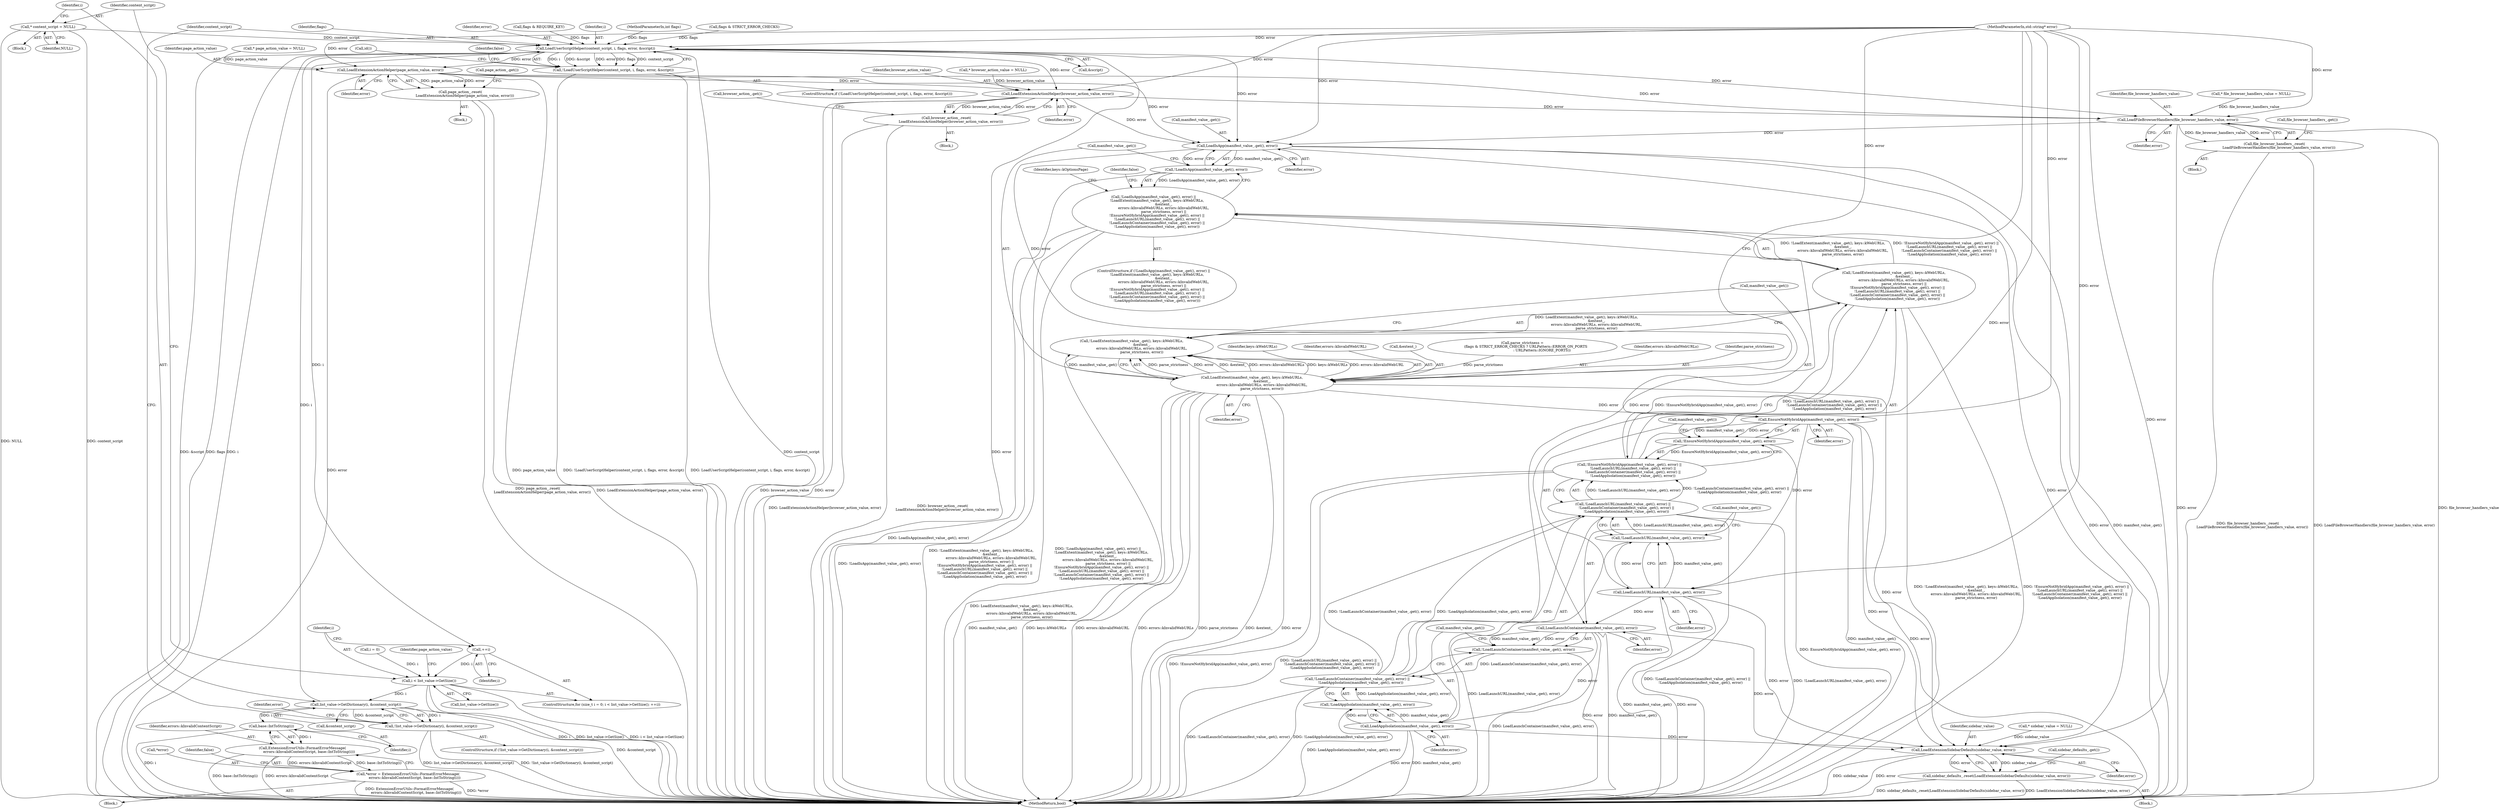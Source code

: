 digraph "0_Chrome_c63f2b7fe4fe2977f858a8e36d5f48db17eff2e7_30@pointer" {
"1001053" [label="(Call,* content_script = NULL)"];
"1001075" [label="(Call,LoadUserScriptHelper(content_script, i, flags, error, &script))"];
"1001049" [label="(Call,++i)"];
"1001046" [label="(Call,i < list_value->GetSize())"];
"1001058" [label="(Call,list_value->GetDictionary(i, &content_script))"];
"1001057" [label="(Call,!list_value->GetDictionary(i, &content_script))"];
"1001068" [label="(Call,base::IntToString(i))"];
"1001066" [label="(Call,ExtensionErrorUtils::FormatErrorMessage(\n            errors::kInvalidContentScript, base::IntToString(i)))"];
"1001063" [label="(Call,*error = ExtensionErrorUtils::FormatErrorMessage(\n            errors::kInvalidContentScript, base::IntToString(i)))"];
"1001074" [label="(Call,!LoadUserScriptHelper(content_script, i, flags, error, &script))"];
"1001178" [label="(Call,LoadExtensionActionHelper(page_action_value, error))"];
"1001177" [label="(Call,page_action_.reset(\n        LoadExtensionActionHelper(page_action_value, error)))"];
"1001208" [label="(Call,LoadExtensionActionHelper(browser_action_value, error))"];
"1001207" [label="(Call,browser_action_.reset(\n        LoadExtensionActionHelper(browser_action_value, error)))"];
"1001238" [label="(Call,LoadFileBrowserHandlers(file_browser_handlers_value, error))"];
"1001237" [label="(Call,file_browser_handlers_.reset(\n        LoadFileBrowserHandlers(file_browser_handlers_value, error)))"];
"1001249" [label="(Call,LoadIsApp(manifest_value_.get(), error))"];
"1001248" [label="(Call,!LoadIsApp(manifest_value_.get(), error))"];
"1001247" [label="(Call,!LoadIsApp(manifest_value_.get(), error) ||\n      !LoadExtent(manifest_value_.get(), keys::kWebURLs,\n                  &extent_,\n                  errors::kInvalidWebURLs, errors::kInvalidWebURL,\n                  parse_strictness, error) ||\n      !EnsureNotHybridApp(manifest_value_.get(), error) ||\n      !LoadLaunchURL(manifest_value_.get(), error) ||\n      !LoadLaunchContainer(manifest_value_.get(), error) ||\n      !LoadAppIsolation(manifest_value_.get(), error))"];
"1001254" [label="(Call,LoadExtent(manifest_value_.get(), keys::kWebURLs,\n                  &extent_,\n                  errors::kInvalidWebURLs, errors::kInvalidWebURL,\n                  parse_strictness, error))"];
"1001253" [label="(Call,!LoadExtent(manifest_value_.get(), keys::kWebURLs,\n                  &extent_,\n                  errors::kInvalidWebURLs, errors::kInvalidWebURL,\n                  parse_strictness, error))"];
"1001252" [label="(Call,!LoadExtent(manifest_value_.get(), keys::kWebURLs,\n                  &extent_,\n                  errors::kInvalidWebURLs, errors::kInvalidWebURL,\n                  parse_strictness, error) ||\n      !EnsureNotHybridApp(manifest_value_.get(), error) ||\n      !LoadLaunchURL(manifest_value_.get(), error) ||\n      !LoadLaunchContainer(manifest_value_.get(), error) ||\n      !LoadAppIsolation(manifest_value_.get(), error))"];
"1001265" [label="(Call,EnsureNotHybridApp(manifest_value_.get(), error))"];
"1001264" [label="(Call,!EnsureNotHybridApp(manifest_value_.get(), error))"];
"1001263" [label="(Call,!EnsureNotHybridApp(manifest_value_.get(), error) ||\n      !LoadLaunchURL(manifest_value_.get(), error) ||\n      !LoadLaunchContainer(manifest_value_.get(), error) ||\n      !LoadAppIsolation(manifest_value_.get(), error))"];
"1001270" [label="(Call,LoadLaunchURL(manifest_value_.get(), error))"];
"1001269" [label="(Call,!LoadLaunchURL(manifest_value_.get(), error))"];
"1001268" [label="(Call,!LoadLaunchURL(manifest_value_.get(), error) ||\n      !LoadLaunchContainer(manifest_value_.get(), error) ||\n      !LoadAppIsolation(manifest_value_.get(), error))"];
"1001275" [label="(Call,LoadLaunchContainer(manifest_value_.get(), error))"];
"1001274" [label="(Call,!LoadLaunchContainer(manifest_value_.get(), error))"];
"1001273" [label="(Call,!LoadLaunchContainer(manifest_value_.get(), error) ||\n      !LoadAppIsolation(manifest_value_.get(), error))"];
"1001279" [label="(Call,LoadAppIsolation(manifest_value_.get(), error))"];
"1001278" [label="(Call,!LoadAppIsolation(manifest_value_.get(), error))"];
"1002141" [label="(Call,LoadExtensionSidebarDefaults(sidebar_value, error))"];
"1002140" [label="(Call,sidebar_defaults_.reset(LoadExtensionSidebarDefaults(sidebar_value, error)))"];
"1001079" [label="(Identifier,error)"];
"1001062" [label="(Block,)"];
"1001269" [label="(Call,!LoadLaunchURL(manifest_value_.get(), error))"];
"1001213" [label="(Call,browser_action_.get())"];
"1001041" [label="(ControlStructure,for (size_t i = 0; i < list_value->GetSize(); ++i))"];
"1001270" [label="(Call,LoadLaunchURL(manifest_value_.get(), error))"];
"1001065" [label="(Identifier,error)"];
"1001066" [label="(Call,ExtensionErrorUtils::FormatErrorMessage(\n            errors::kInvalidContentScript, base::IntToString(i)))"];
"1001255" [label="(Call,manifest_value_.get())"];
"1000156" [label="(Call,flags & REQUIRE_KEY)"];
"1001059" [label="(Identifier,i)"];
"1001050" [label="(Identifier,i)"];
"1001049" [label="(Call,++i)"];
"1001080" [label="(Call,&script)"];
"1001060" [label="(Call,&content_script)"];
"1000110" [label="(MethodParameterIn,std::string* error)"];
"1001047" [label="(Identifier,i)"];
"1001043" [label="(Call,i = 0)"];
"1001271" [label="(Call,manifest_value_.get())"];
"1001176" [label="(Block,)"];
"1001256" [label="(Identifier,keys::kWebURLs)"];
"1001179" [label="(Identifier,page_action_value)"];
"1002448" [label="(MethodReturn,bool)"];
"1001239" [label="(Identifier,file_browser_handlers_value)"];
"1001264" [label="(Call,!EnsureNotHybridApp(manifest_value_.get(), error))"];
"1001287" [label="(Identifier,keys::kOptionsPage)"];
"1001260" [label="(Identifier,errors::kInvalidWebURL)"];
"1001064" [label="(Call,*error)"];
"1002142" [label="(Identifier,sidebar_value)"];
"1001077" [label="(Identifier,i)"];
"1001247" [label="(Call,!LoadIsApp(manifest_value_.get(), error) ||\n      !LoadExtent(manifest_value_.get(), keys::kWebURLs,\n                  &extent_,\n                  errors::kInvalidWebURLs, errors::kInvalidWebURL,\n                  parse_strictness, error) ||\n      !EnsureNotHybridApp(manifest_value_.get(), error) ||\n      !LoadLaunchURL(manifest_value_.get(), error) ||\n      !LoadLaunchContainer(manifest_value_.get(), error) ||\n      !LoadAppIsolation(manifest_value_.get(), error))"];
"1001071" [label="(Identifier,false)"];
"1001273" [label="(Call,!LoadLaunchContainer(manifest_value_.get(), error) ||\n      !LoadAppIsolation(manifest_value_.get(), error))"];
"1001274" [label="(Call,!LoadLaunchContainer(manifest_value_.get(), error))"];
"1001097" [label="(Identifier,page_action_value)"];
"1001058" [label="(Call,list_value->GetDictionary(i, &content_script))"];
"1001249" [label="(Call,LoadIsApp(manifest_value_.get(), error))"];
"1001207" [label="(Call,browser_action_.reset(\n        LoadExtensionActionHelper(browser_action_value, error)))"];
"1001068" [label="(Call,base::IntToString(i))"];
"1001279" [label="(Call,LoadAppIsolation(manifest_value_.get(), error))"];
"1001221" [label="(Call,* file_browser_handlers_value = NULL)"];
"1001073" [label="(ControlStructure,if (!LoadUserScriptHelper(content_script, i, flags, error, &script)))"];
"1001177" [label="(Call,page_action_.reset(\n        LoadExtensionActionHelper(page_action_value, error)))"];
"1001051" [label="(Block,)"];
"1001085" [label="(Call,id())"];
"1001272" [label="(Identifier,error)"];
"1001281" [label="(Identifier,error)"];
"1001210" [label="(Identifier,error)"];
"1001246" [label="(ControlStructure,if (!LoadIsApp(manifest_value_.get(), error) ||\n      !LoadExtent(manifest_value_.get(), keys::kWebURLs,\n                  &extent_,\n                  errors::kInvalidWebURLs, errors::kInvalidWebURL,\n                  parse_strictness, error) ||\n      !EnsureNotHybridApp(manifest_value_.get(), error) ||\n      !LoadLaunchURL(manifest_value_.get(), error) ||\n      !LoadLaunchContainer(manifest_value_.get(), error) ||\n      !LoadAppIsolation(manifest_value_.get(), error)))"];
"1001275" [label="(Call,LoadLaunchContainer(manifest_value_.get(), error))"];
"1001183" [label="(Call,page_action_.get())"];
"1001253" [label="(Call,!LoadExtent(manifest_value_.get(), keys::kWebURLs,\n                  &extent_,\n                  errors::kInvalidWebURLs, errors::kInvalidWebURL,\n                  parse_strictness, error))"];
"1002146" [label="(Call,sidebar_defaults_.get())"];
"1001267" [label="(Identifier,error)"];
"1001284" [label="(Identifier,false)"];
"1001057" [label="(Call,!list_value->GetDictionary(i, &content_script))"];
"1001238" [label="(Call,LoadFileBrowserHandlers(file_browser_handlers_value, error))"];
"1001240" [label="(Identifier,error)"];
"1001257" [label="(Call,&extent_)"];
"1001266" [label="(Call,manifest_value_.get())"];
"1002113" [label="(Call,* sidebar_value = NULL)"];
"1001067" [label="(Identifier,errors::kInvalidContentScript)"];
"1001069" [label="(Identifier,i)"];
"1001251" [label="(Identifier,error)"];
"1001280" [label="(Call,manifest_value_.get())"];
"1000109" [label="(MethodParameterIn,int flags)"];
"1000113" [label="(Call,parse_strictness =\n      (flags & STRICT_ERROR_CHECKS ? URLPattern::ERROR_ON_PORTS\n                                   : URLPattern::IGNORE_PORTS))"];
"1001237" [label="(Call,file_browser_handlers_.reset(\n        LoadFileBrowserHandlers(file_browser_handlers_value, error)))"];
"1001209" [label="(Identifier,browser_action_value)"];
"1001262" [label="(Identifier,error)"];
"1001076" [label="(Identifier,content_script)"];
"1001277" [label="(Identifier,error)"];
"1000116" [label="(Call,flags & STRICT_ERROR_CHECKS)"];
"1001056" [label="(ControlStructure,if (!list_value->GetDictionary(i, &content_script)))"];
"1001278" [label="(Call,!LoadAppIsolation(manifest_value_.get(), error))"];
"1002141" [label="(Call,LoadExtensionSidebarDefaults(sidebar_value, error))"];
"1001250" [label="(Call,manifest_value_.get())"];
"1001074" [label="(Call,!LoadUserScriptHelper(content_script, i, flags, error, &script))"];
"1001083" [label="(Identifier,false)"];
"1001180" [label="(Identifier,error)"];
"1001248" [label="(Call,!LoadIsApp(manifest_value_.get(), error))"];
"1001055" [label="(Identifier,NULL)"];
"1001219" [label="(Block,)"];
"1001053" [label="(Call,* content_script = NULL)"];
"1001259" [label="(Identifier,errors::kInvalidWebURLs)"];
"1001054" [label="(Identifier,content_script)"];
"1001096" [label="(Call,* page_action_value = NULL)"];
"1001046" [label="(Call,i < list_value->GetSize())"];
"1001265" [label="(Call,EnsureNotHybridApp(manifest_value_.get(), error))"];
"1001191" [label="(Call,* browser_action_value = NULL)"];
"1001243" [label="(Call,file_browser_handlers_.get())"];
"1001254" [label="(Call,LoadExtent(manifest_value_.get(), keys::kWebURLs,\n                  &extent_,\n                  errors::kInvalidWebURLs, errors::kInvalidWebURL,\n                  parse_strictness, error))"];
"1001075" [label="(Call,LoadUserScriptHelper(content_script, i, flags, error, &script))"];
"1001252" [label="(Call,!LoadExtent(manifest_value_.get(), keys::kWebURLs,\n                  &extent_,\n                  errors::kInvalidWebURLs, errors::kInvalidWebURL,\n                  parse_strictness, error) ||\n      !EnsureNotHybridApp(manifest_value_.get(), error) ||\n      !LoadLaunchURL(manifest_value_.get(), error) ||\n      !LoadLaunchContainer(manifest_value_.get(), error) ||\n      !LoadAppIsolation(manifest_value_.get(), error))"];
"1001263" [label="(Call,!EnsureNotHybridApp(manifest_value_.get(), error) ||\n      !LoadLaunchURL(manifest_value_.get(), error) ||\n      !LoadLaunchContainer(manifest_value_.get(), error) ||\n      !LoadAppIsolation(manifest_value_.get(), error))"];
"1001268" [label="(Call,!LoadLaunchURL(manifest_value_.get(), error) ||\n      !LoadLaunchContainer(manifest_value_.get(), error) ||\n      !LoadAppIsolation(manifest_value_.get(), error))"];
"1001208" [label="(Call,LoadExtensionActionHelper(browser_action_value, error))"];
"1001189" [label="(Block,)"];
"1001276" [label="(Call,manifest_value_.get())"];
"1001178" [label="(Call,LoadExtensionActionHelper(page_action_value, error))"];
"1001063" [label="(Call,*error = ExtensionErrorUtils::FormatErrorMessage(\n            errors::kInvalidContentScript, base::IntToString(i)))"];
"1001078" [label="(Identifier,flags)"];
"1002143" [label="(Identifier,error)"];
"1002140" [label="(Call,sidebar_defaults_.reset(LoadExtensionSidebarDefaults(sidebar_value, error)))"];
"1001261" [label="(Identifier,parse_strictness)"];
"1002111" [label="(Block,)"];
"1001048" [label="(Call,list_value->GetSize())"];
"1001053" -> "1001051"  [label="AST: "];
"1001053" -> "1001055"  [label="CFG: "];
"1001054" -> "1001053"  [label="AST: "];
"1001055" -> "1001053"  [label="AST: "];
"1001059" -> "1001053"  [label="CFG: "];
"1001053" -> "1002448"  [label="DDG: NULL"];
"1001053" -> "1002448"  [label="DDG: content_script"];
"1001053" -> "1001075"  [label="DDG: content_script"];
"1001075" -> "1001074"  [label="AST: "];
"1001075" -> "1001080"  [label="CFG: "];
"1001076" -> "1001075"  [label="AST: "];
"1001077" -> "1001075"  [label="AST: "];
"1001078" -> "1001075"  [label="AST: "];
"1001079" -> "1001075"  [label="AST: "];
"1001080" -> "1001075"  [label="AST: "];
"1001074" -> "1001075"  [label="CFG: "];
"1001075" -> "1002448"  [label="DDG: &script"];
"1001075" -> "1002448"  [label="DDG: flags"];
"1001075" -> "1002448"  [label="DDG: i"];
"1001075" -> "1002448"  [label="DDG: content_script"];
"1001075" -> "1002448"  [label="DDG: error"];
"1001075" -> "1001049"  [label="DDG: i"];
"1001075" -> "1001074"  [label="DDG: i"];
"1001075" -> "1001074"  [label="DDG: &script"];
"1001075" -> "1001074"  [label="DDG: error"];
"1001075" -> "1001074"  [label="DDG: flags"];
"1001075" -> "1001074"  [label="DDG: content_script"];
"1001058" -> "1001075"  [label="DDG: i"];
"1000116" -> "1001075"  [label="DDG: flags"];
"1000156" -> "1001075"  [label="DDG: flags"];
"1000109" -> "1001075"  [label="DDG: flags"];
"1000110" -> "1001075"  [label="DDG: error"];
"1001075" -> "1001178"  [label="DDG: error"];
"1001075" -> "1001208"  [label="DDG: error"];
"1001075" -> "1001238"  [label="DDG: error"];
"1001075" -> "1001249"  [label="DDG: error"];
"1001049" -> "1001041"  [label="AST: "];
"1001049" -> "1001050"  [label="CFG: "];
"1001050" -> "1001049"  [label="AST: "];
"1001047" -> "1001049"  [label="CFG: "];
"1001049" -> "1001046"  [label="DDG: i"];
"1001046" -> "1001041"  [label="AST: "];
"1001046" -> "1001048"  [label="CFG: "];
"1001047" -> "1001046"  [label="AST: "];
"1001048" -> "1001046"  [label="AST: "];
"1001054" -> "1001046"  [label="CFG: "];
"1001097" -> "1001046"  [label="CFG: "];
"1001046" -> "1002448"  [label="DDG: i"];
"1001046" -> "1002448"  [label="DDG: list_value->GetSize()"];
"1001046" -> "1002448"  [label="DDG: i < list_value->GetSize()"];
"1001043" -> "1001046"  [label="DDG: i"];
"1001046" -> "1001058"  [label="DDG: i"];
"1001058" -> "1001057"  [label="AST: "];
"1001058" -> "1001060"  [label="CFG: "];
"1001059" -> "1001058"  [label="AST: "];
"1001060" -> "1001058"  [label="AST: "];
"1001057" -> "1001058"  [label="CFG: "];
"1001058" -> "1002448"  [label="DDG: &content_script"];
"1001058" -> "1001057"  [label="DDG: i"];
"1001058" -> "1001057"  [label="DDG: &content_script"];
"1001058" -> "1001068"  [label="DDG: i"];
"1001057" -> "1001056"  [label="AST: "];
"1001065" -> "1001057"  [label="CFG: "];
"1001076" -> "1001057"  [label="CFG: "];
"1001057" -> "1002448"  [label="DDG: !list_value->GetDictionary(i, &content_script)"];
"1001057" -> "1002448"  [label="DDG: list_value->GetDictionary(i, &content_script)"];
"1001068" -> "1001066"  [label="AST: "];
"1001068" -> "1001069"  [label="CFG: "];
"1001069" -> "1001068"  [label="AST: "];
"1001066" -> "1001068"  [label="CFG: "];
"1001068" -> "1002448"  [label="DDG: i"];
"1001068" -> "1001066"  [label="DDG: i"];
"1001066" -> "1001063"  [label="AST: "];
"1001067" -> "1001066"  [label="AST: "];
"1001063" -> "1001066"  [label="CFG: "];
"1001066" -> "1002448"  [label="DDG: base::IntToString(i)"];
"1001066" -> "1002448"  [label="DDG: errors::kInvalidContentScript"];
"1001066" -> "1001063"  [label="DDG: errors::kInvalidContentScript"];
"1001066" -> "1001063"  [label="DDG: base::IntToString(i)"];
"1001063" -> "1001062"  [label="AST: "];
"1001064" -> "1001063"  [label="AST: "];
"1001071" -> "1001063"  [label="CFG: "];
"1001063" -> "1002448"  [label="DDG: ExtensionErrorUtils::FormatErrorMessage(\n            errors::kInvalidContentScript, base::IntToString(i))"];
"1001063" -> "1002448"  [label="DDG: *error"];
"1001074" -> "1001073"  [label="AST: "];
"1001083" -> "1001074"  [label="CFG: "];
"1001085" -> "1001074"  [label="CFG: "];
"1001074" -> "1002448"  [label="DDG: LoadUserScriptHelper(content_script, i, flags, error, &script)"];
"1001074" -> "1002448"  [label="DDG: !LoadUserScriptHelper(content_script, i, flags, error, &script)"];
"1001178" -> "1001177"  [label="AST: "];
"1001178" -> "1001180"  [label="CFG: "];
"1001179" -> "1001178"  [label="AST: "];
"1001180" -> "1001178"  [label="AST: "];
"1001177" -> "1001178"  [label="CFG: "];
"1001178" -> "1002448"  [label="DDG: page_action_value"];
"1001178" -> "1002448"  [label="DDG: error"];
"1001178" -> "1001177"  [label="DDG: page_action_value"];
"1001178" -> "1001177"  [label="DDG: error"];
"1001096" -> "1001178"  [label="DDG: page_action_value"];
"1000110" -> "1001178"  [label="DDG: error"];
"1001178" -> "1001208"  [label="DDG: error"];
"1001178" -> "1001238"  [label="DDG: error"];
"1001178" -> "1001249"  [label="DDG: error"];
"1001177" -> "1001176"  [label="AST: "];
"1001183" -> "1001177"  [label="CFG: "];
"1001177" -> "1002448"  [label="DDG: page_action_.reset(\n        LoadExtensionActionHelper(page_action_value, error))"];
"1001177" -> "1002448"  [label="DDG: LoadExtensionActionHelper(page_action_value, error)"];
"1001208" -> "1001207"  [label="AST: "];
"1001208" -> "1001210"  [label="CFG: "];
"1001209" -> "1001208"  [label="AST: "];
"1001210" -> "1001208"  [label="AST: "];
"1001207" -> "1001208"  [label="CFG: "];
"1001208" -> "1002448"  [label="DDG: browser_action_value"];
"1001208" -> "1002448"  [label="DDG: error"];
"1001208" -> "1001207"  [label="DDG: browser_action_value"];
"1001208" -> "1001207"  [label="DDG: error"];
"1001191" -> "1001208"  [label="DDG: browser_action_value"];
"1000110" -> "1001208"  [label="DDG: error"];
"1001208" -> "1001238"  [label="DDG: error"];
"1001208" -> "1001249"  [label="DDG: error"];
"1001207" -> "1001189"  [label="AST: "];
"1001213" -> "1001207"  [label="CFG: "];
"1001207" -> "1002448"  [label="DDG: LoadExtensionActionHelper(browser_action_value, error)"];
"1001207" -> "1002448"  [label="DDG: browser_action_.reset(\n        LoadExtensionActionHelper(browser_action_value, error))"];
"1001238" -> "1001237"  [label="AST: "];
"1001238" -> "1001240"  [label="CFG: "];
"1001239" -> "1001238"  [label="AST: "];
"1001240" -> "1001238"  [label="AST: "];
"1001237" -> "1001238"  [label="CFG: "];
"1001238" -> "1002448"  [label="DDG: file_browser_handlers_value"];
"1001238" -> "1002448"  [label="DDG: error"];
"1001238" -> "1001237"  [label="DDG: file_browser_handlers_value"];
"1001238" -> "1001237"  [label="DDG: error"];
"1001221" -> "1001238"  [label="DDG: file_browser_handlers_value"];
"1000110" -> "1001238"  [label="DDG: error"];
"1001238" -> "1001249"  [label="DDG: error"];
"1001237" -> "1001219"  [label="AST: "];
"1001243" -> "1001237"  [label="CFG: "];
"1001237" -> "1002448"  [label="DDG: LoadFileBrowserHandlers(file_browser_handlers_value, error)"];
"1001237" -> "1002448"  [label="DDG: file_browser_handlers_.reset(\n        LoadFileBrowserHandlers(file_browser_handlers_value, error))"];
"1001249" -> "1001248"  [label="AST: "];
"1001249" -> "1001251"  [label="CFG: "];
"1001250" -> "1001249"  [label="AST: "];
"1001251" -> "1001249"  [label="AST: "];
"1001248" -> "1001249"  [label="CFG: "];
"1001249" -> "1002448"  [label="DDG: error"];
"1001249" -> "1002448"  [label="DDG: manifest_value_.get()"];
"1001249" -> "1001248"  [label="DDG: manifest_value_.get()"];
"1001249" -> "1001248"  [label="DDG: error"];
"1000110" -> "1001249"  [label="DDG: error"];
"1001249" -> "1001254"  [label="DDG: error"];
"1001249" -> "1002141"  [label="DDG: error"];
"1001248" -> "1001247"  [label="AST: "];
"1001255" -> "1001248"  [label="CFG: "];
"1001247" -> "1001248"  [label="CFG: "];
"1001248" -> "1002448"  [label="DDG: LoadIsApp(manifest_value_.get(), error)"];
"1001248" -> "1001247"  [label="DDG: LoadIsApp(manifest_value_.get(), error)"];
"1001247" -> "1001246"  [label="AST: "];
"1001247" -> "1001252"  [label="CFG: "];
"1001252" -> "1001247"  [label="AST: "];
"1001284" -> "1001247"  [label="CFG: "];
"1001287" -> "1001247"  [label="CFG: "];
"1001247" -> "1002448"  [label="DDG: !LoadIsApp(manifest_value_.get(), error) ||\n      !LoadExtent(manifest_value_.get(), keys::kWebURLs,\n                  &extent_,\n                  errors::kInvalidWebURLs, errors::kInvalidWebURL,\n                  parse_strictness, error) ||\n      !EnsureNotHybridApp(manifest_value_.get(), error) ||\n      !LoadLaunchURL(manifest_value_.get(), error) ||\n      !LoadLaunchContainer(manifest_value_.get(), error) ||\n      !LoadAppIsolation(manifest_value_.get(), error)"];
"1001247" -> "1002448"  [label="DDG: !LoadIsApp(manifest_value_.get(), error)"];
"1001247" -> "1002448"  [label="DDG: !LoadExtent(manifest_value_.get(), keys::kWebURLs,\n                  &extent_,\n                  errors::kInvalidWebURLs, errors::kInvalidWebURL,\n                  parse_strictness, error) ||\n      !EnsureNotHybridApp(manifest_value_.get(), error) ||\n      !LoadLaunchURL(manifest_value_.get(), error) ||\n      !LoadLaunchContainer(manifest_value_.get(), error) ||\n      !LoadAppIsolation(manifest_value_.get(), error)"];
"1001252" -> "1001247"  [label="DDG: !LoadExtent(manifest_value_.get(), keys::kWebURLs,\n                  &extent_,\n                  errors::kInvalidWebURLs, errors::kInvalidWebURL,\n                  parse_strictness, error)"];
"1001252" -> "1001247"  [label="DDG: !EnsureNotHybridApp(manifest_value_.get(), error) ||\n      !LoadLaunchURL(manifest_value_.get(), error) ||\n      !LoadLaunchContainer(manifest_value_.get(), error) ||\n      !LoadAppIsolation(manifest_value_.get(), error)"];
"1001254" -> "1001253"  [label="AST: "];
"1001254" -> "1001262"  [label="CFG: "];
"1001255" -> "1001254"  [label="AST: "];
"1001256" -> "1001254"  [label="AST: "];
"1001257" -> "1001254"  [label="AST: "];
"1001259" -> "1001254"  [label="AST: "];
"1001260" -> "1001254"  [label="AST: "];
"1001261" -> "1001254"  [label="AST: "];
"1001262" -> "1001254"  [label="AST: "];
"1001253" -> "1001254"  [label="CFG: "];
"1001254" -> "1002448"  [label="DDG: &extent_"];
"1001254" -> "1002448"  [label="DDG: error"];
"1001254" -> "1002448"  [label="DDG: manifest_value_.get()"];
"1001254" -> "1002448"  [label="DDG: keys::kWebURLs"];
"1001254" -> "1002448"  [label="DDG: errors::kInvalidWebURL"];
"1001254" -> "1002448"  [label="DDG: errors::kInvalidWebURLs"];
"1001254" -> "1002448"  [label="DDG: parse_strictness"];
"1001254" -> "1001253"  [label="DDG: parse_strictness"];
"1001254" -> "1001253"  [label="DDG: error"];
"1001254" -> "1001253"  [label="DDG: &extent_"];
"1001254" -> "1001253"  [label="DDG: errors::kInvalidWebURLs"];
"1001254" -> "1001253"  [label="DDG: keys::kWebURLs"];
"1001254" -> "1001253"  [label="DDG: errors::kInvalidWebURL"];
"1001254" -> "1001253"  [label="DDG: manifest_value_.get()"];
"1000113" -> "1001254"  [label="DDG: parse_strictness"];
"1000110" -> "1001254"  [label="DDG: error"];
"1001254" -> "1001265"  [label="DDG: error"];
"1001254" -> "1002141"  [label="DDG: error"];
"1001253" -> "1001252"  [label="AST: "];
"1001266" -> "1001253"  [label="CFG: "];
"1001252" -> "1001253"  [label="CFG: "];
"1001253" -> "1002448"  [label="DDG: LoadExtent(manifest_value_.get(), keys::kWebURLs,\n                  &extent_,\n                  errors::kInvalidWebURLs, errors::kInvalidWebURL,\n                  parse_strictness, error)"];
"1001253" -> "1001252"  [label="DDG: LoadExtent(manifest_value_.get(), keys::kWebURLs,\n                  &extent_,\n                  errors::kInvalidWebURLs, errors::kInvalidWebURL,\n                  parse_strictness, error)"];
"1001252" -> "1001263"  [label="CFG: "];
"1001263" -> "1001252"  [label="AST: "];
"1001252" -> "1002448"  [label="DDG: !LoadExtent(manifest_value_.get(), keys::kWebURLs,\n                  &extent_,\n                  errors::kInvalidWebURLs, errors::kInvalidWebURL,\n                  parse_strictness, error)"];
"1001252" -> "1002448"  [label="DDG: !EnsureNotHybridApp(manifest_value_.get(), error) ||\n      !LoadLaunchURL(manifest_value_.get(), error) ||\n      !LoadLaunchContainer(manifest_value_.get(), error) ||\n      !LoadAppIsolation(manifest_value_.get(), error)"];
"1001263" -> "1001252"  [label="DDG: !EnsureNotHybridApp(manifest_value_.get(), error)"];
"1001263" -> "1001252"  [label="DDG: !LoadLaunchURL(manifest_value_.get(), error) ||\n      !LoadLaunchContainer(manifest_value_.get(), error) ||\n      !LoadAppIsolation(manifest_value_.get(), error)"];
"1001265" -> "1001264"  [label="AST: "];
"1001265" -> "1001267"  [label="CFG: "];
"1001266" -> "1001265"  [label="AST: "];
"1001267" -> "1001265"  [label="AST: "];
"1001264" -> "1001265"  [label="CFG: "];
"1001265" -> "1002448"  [label="DDG: manifest_value_.get()"];
"1001265" -> "1002448"  [label="DDG: error"];
"1001265" -> "1001264"  [label="DDG: manifest_value_.get()"];
"1001265" -> "1001264"  [label="DDG: error"];
"1000110" -> "1001265"  [label="DDG: error"];
"1001265" -> "1001270"  [label="DDG: error"];
"1001265" -> "1002141"  [label="DDG: error"];
"1001264" -> "1001263"  [label="AST: "];
"1001271" -> "1001264"  [label="CFG: "];
"1001263" -> "1001264"  [label="CFG: "];
"1001264" -> "1002448"  [label="DDG: EnsureNotHybridApp(manifest_value_.get(), error)"];
"1001264" -> "1001263"  [label="DDG: EnsureNotHybridApp(manifest_value_.get(), error)"];
"1001263" -> "1001268"  [label="CFG: "];
"1001268" -> "1001263"  [label="AST: "];
"1001263" -> "1002448"  [label="DDG: !LoadLaunchURL(manifest_value_.get(), error) ||\n      !LoadLaunchContainer(manifest_value_.get(), error) ||\n      !LoadAppIsolation(manifest_value_.get(), error)"];
"1001263" -> "1002448"  [label="DDG: !EnsureNotHybridApp(manifest_value_.get(), error)"];
"1001268" -> "1001263"  [label="DDG: !LoadLaunchURL(manifest_value_.get(), error)"];
"1001268" -> "1001263"  [label="DDG: !LoadLaunchContainer(manifest_value_.get(), error) ||\n      !LoadAppIsolation(manifest_value_.get(), error)"];
"1001270" -> "1001269"  [label="AST: "];
"1001270" -> "1001272"  [label="CFG: "];
"1001271" -> "1001270"  [label="AST: "];
"1001272" -> "1001270"  [label="AST: "];
"1001269" -> "1001270"  [label="CFG: "];
"1001270" -> "1002448"  [label="DDG: manifest_value_.get()"];
"1001270" -> "1002448"  [label="DDG: error"];
"1001270" -> "1001269"  [label="DDG: manifest_value_.get()"];
"1001270" -> "1001269"  [label="DDG: error"];
"1000110" -> "1001270"  [label="DDG: error"];
"1001270" -> "1001275"  [label="DDG: error"];
"1001270" -> "1002141"  [label="DDG: error"];
"1001269" -> "1001268"  [label="AST: "];
"1001276" -> "1001269"  [label="CFG: "];
"1001268" -> "1001269"  [label="CFG: "];
"1001269" -> "1002448"  [label="DDG: LoadLaunchURL(manifest_value_.get(), error)"];
"1001269" -> "1001268"  [label="DDG: LoadLaunchURL(manifest_value_.get(), error)"];
"1001268" -> "1001273"  [label="CFG: "];
"1001273" -> "1001268"  [label="AST: "];
"1001268" -> "1002448"  [label="DDG: !LoadLaunchContainer(manifest_value_.get(), error) ||\n      !LoadAppIsolation(manifest_value_.get(), error)"];
"1001268" -> "1002448"  [label="DDG: !LoadLaunchURL(manifest_value_.get(), error)"];
"1001273" -> "1001268"  [label="DDG: !LoadLaunchContainer(manifest_value_.get(), error)"];
"1001273" -> "1001268"  [label="DDG: !LoadAppIsolation(manifest_value_.get(), error)"];
"1001275" -> "1001274"  [label="AST: "];
"1001275" -> "1001277"  [label="CFG: "];
"1001276" -> "1001275"  [label="AST: "];
"1001277" -> "1001275"  [label="AST: "];
"1001274" -> "1001275"  [label="CFG: "];
"1001275" -> "1002448"  [label="DDG: error"];
"1001275" -> "1002448"  [label="DDG: manifest_value_.get()"];
"1001275" -> "1001274"  [label="DDG: manifest_value_.get()"];
"1001275" -> "1001274"  [label="DDG: error"];
"1000110" -> "1001275"  [label="DDG: error"];
"1001275" -> "1001279"  [label="DDG: error"];
"1001275" -> "1002141"  [label="DDG: error"];
"1001274" -> "1001273"  [label="AST: "];
"1001280" -> "1001274"  [label="CFG: "];
"1001273" -> "1001274"  [label="CFG: "];
"1001274" -> "1002448"  [label="DDG: LoadLaunchContainer(manifest_value_.get(), error)"];
"1001274" -> "1001273"  [label="DDG: LoadLaunchContainer(manifest_value_.get(), error)"];
"1001273" -> "1001278"  [label="CFG: "];
"1001278" -> "1001273"  [label="AST: "];
"1001273" -> "1002448"  [label="DDG: !LoadAppIsolation(manifest_value_.get(), error)"];
"1001273" -> "1002448"  [label="DDG: !LoadLaunchContainer(manifest_value_.get(), error)"];
"1001278" -> "1001273"  [label="DDG: LoadAppIsolation(manifest_value_.get(), error)"];
"1001279" -> "1001278"  [label="AST: "];
"1001279" -> "1001281"  [label="CFG: "];
"1001280" -> "1001279"  [label="AST: "];
"1001281" -> "1001279"  [label="AST: "];
"1001278" -> "1001279"  [label="CFG: "];
"1001279" -> "1002448"  [label="DDG: manifest_value_.get()"];
"1001279" -> "1002448"  [label="DDG: error"];
"1001279" -> "1001278"  [label="DDG: manifest_value_.get()"];
"1001279" -> "1001278"  [label="DDG: error"];
"1000110" -> "1001279"  [label="DDG: error"];
"1001279" -> "1002141"  [label="DDG: error"];
"1001278" -> "1002448"  [label="DDG: LoadAppIsolation(manifest_value_.get(), error)"];
"1002141" -> "1002140"  [label="AST: "];
"1002141" -> "1002143"  [label="CFG: "];
"1002142" -> "1002141"  [label="AST: "];
"1002143" -> "1002141"  [label="AST: "];
"1002140" -> "1002141"  [label="CFG: "];
"1002141" -> "1002448"  [label="DDG: sidebar_value"];
"1002141" -> "1002448"  [label="DDG: error"];
"1002141" -> "1002140"  [label="DDG: sidebar_value"];
"1002141" -> "1002140"  [label="DDG: error"];
"1002113" -> "1002141"  [label="DDG: sidebar_value"];
"1000110" -> "1002141"  [label="DDG: error"];
"1002140" -> "1002111"  [label="AST: "];
"1002146" -> "1002140"  [label="CFG: "];
"1002140" -> "1002448"  [label="DDG: sidebar_defaults_.reset(LoadExtensionSidebarDefaults(sidebar_value, error))"];
"1002140" -> "1002448"  [label="DDG: LoadExtensionSidebarDefaults(sidebar_value, error)"];
}
